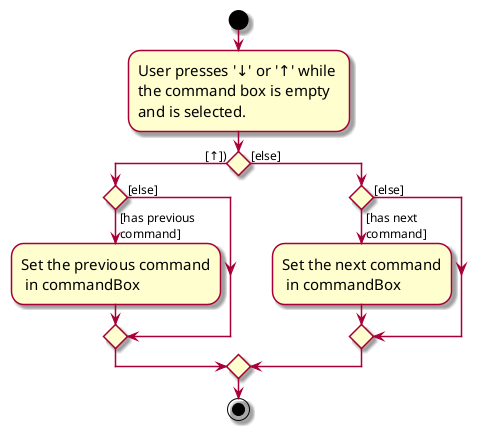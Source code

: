 @startuml
skin rose
skinparam ActivityFontSize 15
skinparam ArrowFontSize 12
start
:User presses '↓' or '↑' while \nthe command box is empty\nand is selected.;

if () then ([↑]))
    if() then ([has previous\ncommand])
    :Set the previous command\n in commandBox;
    else ([else])
    endif
else ([else])
    if() then ([has next\ncommand])
    :Set the next command\n in commandBox;
    else ([else])
    endif
endif
stop
@enduml
